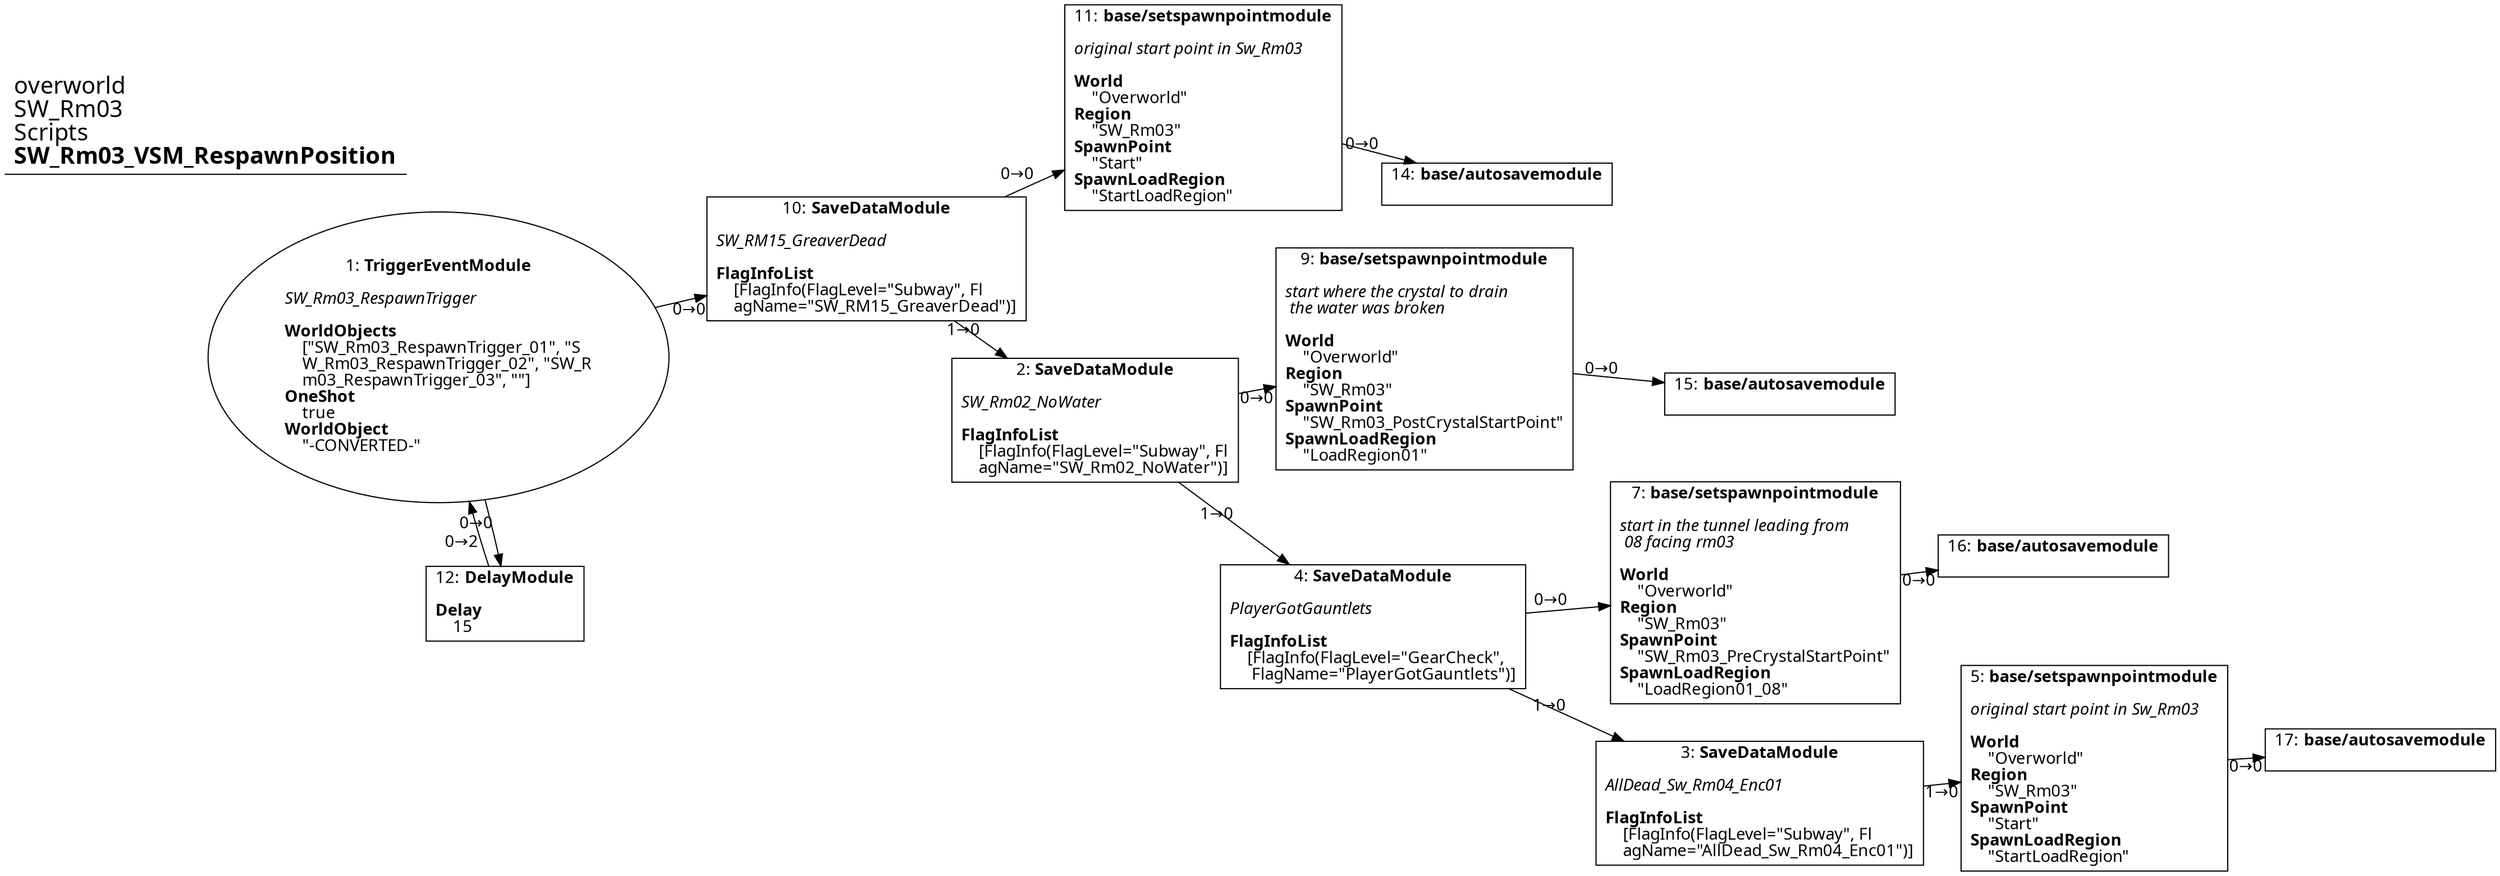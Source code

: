 digraph {
    layout = fdp;
    overlap = prism;
    sep = "+16";
    splines = spline;

    node [ shape = box ];

    graph [ fontname = "Segoe UI" ];
    node [ fontname = "Segoe UI" ];
    edge [ fontname = "Segoe UI" ];

    1 [ label = <1: <b>TriggerEventModule</b><br/><br/><i>SW_Rm03_RespawnTrigger<br align="left"/></i><br align="left"/><b>WorldObjects</b><br align="left"/>    [&quot;SW_Rm03_RespawnTrigger_01&quot;, &quot;S<br align="left"/>    W_Rm03_RespawnTrigger_02&quot;, &quot;SW_R<br align="left"/>    m03_RespawnTrigger_03&quot;, &quot;&quot;]<br align="left"/><b>OneShot</b><br align="left"/>    true<br align="left"/><b>WorldObject</b><br align="left"/>    &quot;-CONVERTED-&quot;<br align="left"/>> ];
    1 [ shape = oval ]
    1 [ pos = "-0.13000001,-0.079!" ];
    1 -> 10 [ label = "0→0" ];
    1 -> 12 [ label = "0→0" ];

    2 [ label = <2: <b>SaveDataModule</b><br/><br/><i>SW_Rm02_NoWater<br align="left"/></i><br align="left"/><b>FlagInfoList</b><br align="left"/>    [FlagInfo(FlagLevel=&quot;Subway&quot;, Fl<br align="left"/>    agName=&quot;SW_Rm02_NoWater&quot;)]<br align="left"/>> ];
    2 [ pos = "0.42200002,-0.20400001!" ];
    2 -> 4 [ label = "1→0" ];
    2 -> 9 [ label = "0→0" ];

    3 [ label = <3: <b>SaveDataModule</b><br/><br/><i>AllDead_Sw_Rm04_Enc01<br align="left"/></i><br align="left"/><b>FlagInfoList</b><br align="left"/>    [FlagInfo(FlagLevel=&quot;Subway&quot;, Fl<br align="left"/>    agName=&quot;AllDead_Sw_Rm04_Enc01&quot;)]<br align="left"/>> ];
    3 [ pos = "0.94600004,-0.47100002!" ];
    3 -> 5 [ label = "1→0" ];

    4 [ label = <4: <b>SaveDataModule</b><br/><br/><i>PlayerGotGauntlets<br align="left"/></i><br align="left"/><b>FlagInfoList</b><br align="left"/>    [FlagInfo(FlagLevel=&quot;GearCheck&quot;,<br align="left"/>     FlagName=&quot;PlayerGotGauntlets&quot;)]<br align="left"/>> ];
    4 [ pos = "0.68,-0.33800003!" ];
    4 -> 3 [ label = "1→0" ];
    4 -> 7 [ label = "0→0" ];

    5 [ label = <5: <b>base/setspawnpointmodule</b><br/><br/><i>original start point in Sw_Rm03<br align="left"/></i><br align="left"/><b>World</b><br align="left"/>    &quot;Overworld&quot;<br align="left"/><b>Region</b><br align="left"/>    &quot;SW_Rm03&quot;<br align="left"/><b>SpawnPoint</b><br align="left"/>    &quot;Start&quot;<br align="left"/><b>SpawnLoadRegion</b><br align="left"/>    &quot;StartLoadRegion&quot;<br align="left"/>> ];
    5 [ pos = "1.1780001,-0.49400002!" ];
    5 -> 17 [ label = "0→0" ];

    7 [ label = <7: <b>base/setspawnpointmodule</b><br/><br/><i>start in the tunnel leading from<br align="left"/> 08 facing rm03<br align="left"/></i><br align="left"/><b>World</b><br align="left"/>    &quot;Overworld&quot;<br align="left"/><b>Region</b><br align="left"/>    &quot;SW_Rm03&quot;<br align="left"/><b>SpawnPoint</b><br align="left"/>    &quot;SW_Rm03_PreCrystalStartPoint&quot;<br align="left"/><b>SpawnLoadRegion</b><br align="left"/>    &quot;LoadRegion01_08&quot;<br align="left"/>> ];
    7 [ pos = "0.919,-0.33800003!" ];
    7 -> 16 [ label = "0→0" ];

    9 [ label = <9: <b>base/setspawnpointmodule</b><br/><br/><i>start where the crystal to drain<br align="left"/> the water was broken<br align="left"/></i><br align="left"/><b>World</b><br align="left"/>    &quot;Overworld&quot;<br align="left"/><b>Region</b><br align="left"/>    &quot;SW_Rm03&quot;<br align="left"/><b>SpawnPoint</b><br align="left"/>    &quot;SW_Rm03_PostCrystalStartPoint&quot;<br align="left"/><b>SpawnLoadRegion</b><br align="left"/>    &quot;LoadRegion01&quot;<br align="left"/>> ];
    9 [ pos = "0.67700005,-0.20400001!" ];
    9 -> 15 [ label = "0→0" ];

    10 [ label = <10: <b>SaveDataModule</b><br/><br/><i>SW_RM15_GreaverDead<br align="left"/></i><br align="left"/><b>FlagInfoList</b><br align="left"/>    [FlagInfo(FlagLevel=&quot;Subway&quot;, Fl<br align="left"/>    agName=&quot;SW_RM15_GreaverDead&quot;)]<br align="left"/>> ];
    10 [ pos = "0.12200001,-0.079!" ];
    10 -> 2 [ label = "1→0" ];
    10 -> 11 [ label = "0→0" ];

    11 [ label = <11: <b>base/setspawnpointmodule</b><br/><br/><i>original start point in Sw_Rm03<br align="left"/></i><br align="left"/><b>World</b><br align="left"/>    &quot;Overworld&quot;<br align="left"/><b>Region</b><br align="left"/>    &quot;SW_Rm03&quot;<br align="left"/><b>SpawnPoint</b><br align="left"/>    &quot;Start&quot;<br align="left"/><b>SpawnLoadRegion</b><br align="left"/>    &quot;StartLoadRegion&quot;<br align="left"/>> ];
    11 [ pos = "0.41900003,-0.079!" ];
    11 -> 14 [ label = "0→0" ];

    12 [ label = <12: <b>DelayModule</b><br/><br/><b>Delay</b><br align="left"/>    15<br align="left"/>> ];
    12 [ pos = "-0.093,-0.36!" ];
    12 -> 1 [ label = "0→2" ];

    14 [ label = <14: <b>base/autosavemodule</b><br/><br/>> ];
    14 [ pos = "0.65300006,-0.079!" ];

    15 [ label = <15: <b>base/autosavemodule</b><br/><br/>> ];
    15 [ pos = "0.91200006,-0.20400001!" ];

    16 [ label = <16: <b>base/autosavemodule</b><br/><br/>> ];
    16 [ pos = "1.1370001,-0.33800003!" ];

    17 [ label = <17: <b>base/autosavemodule</b><br/><br/>> ];
    17 [ pos = "1.3950001,-0.49400002!" ];

    title [ pos = "-0.13100001,-0.078!" ];
    title [ shape = underline ];
    title [ label = <<font point-size="20">overworld<br align="left"/>SW_Rm03<br align="left"/>Scripts<br align="left"/><b>SW_Rm03_VSM_RespawnPosition</b><br align="left"/></font>> ];
}
